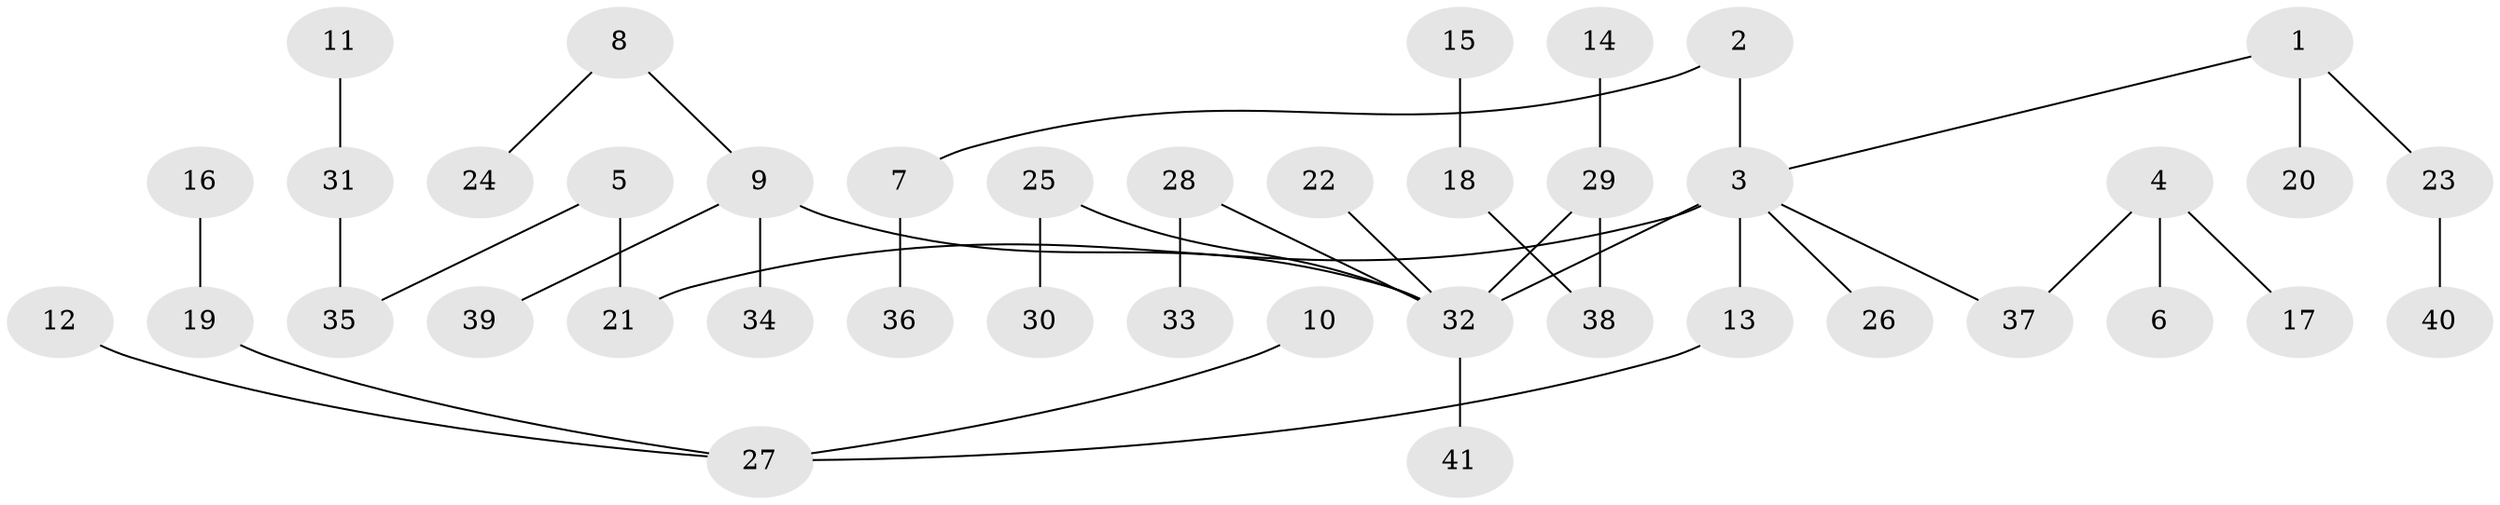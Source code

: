 // original degree distribution, {2: 0.2682926829268293, 7: 0.012195121951219513, 3: 0.1951219512195122, 4: 0.04878048780487805, 5: 0.024390243902439025, 1: 0.45121951219512196}
// Generated by graph-tools (version 1.1) at 2025/26/03/09/25 03:26:25]
// undirected, 41 vertices, 40 edges
graph export_dot {
graph [start="1"]
  node [color=gray90,style=filled];
  1;
  2;
  3;
  4;
  5;
  6;
  7;
  8;
  9;
  10;
  11;
  12;
  13;
  14;
  15;
  16;
  17;
  18;
  19;
  20;
  21;
  22;
  23;
  24;
  25;
  26;
  27;
  28;
  29;
  30;
  31;
  32;
  33;
  34;
  35;
  36;
  37;
  38;
  39;
  40;
  41;
  1 -- 3 [weight=1.0];
  1 -- 20 [weight=1.0];
  1 -- 23 [weight=1.0];
  2 -- 3 [weight=1.0];
  2 -- 7 [weight=1.0];
  3 -- 13 [weight=1.0];
  3 -- 21 [weight=1.0];
  3 -- 26 [weight=1.0];
  3 -- 32 [weight=1.0];
  3 -- 37 [weight=1.0];
  4 -- 6 [weight=1.0];
  4 -- 17 [weight=1.0];
  4 -- 37 [weight=1.0];
  5 -- 21 [weight=1.0];
  5 -- 35 [weight=1.0];
  7 -- 36 [weight=1.0];
  8 -- 9 [weight=1.0];
  8 -- 24 [weight=1.0];
  9 -- 32 [weight=1.0];
  9 -- 34 [weight=1.0];
  9 -- 39 [weight=1.0];
  10 -- 27 [weight=1.0];
  11 -- 31 [weight=1.0];
  12 -- 27 [weight=1.0];
  13 -- 27 [weight=1.0];
  14 -- 29 [weight=1.0];
  15 -- 18 [weight=1.0];
  16 -- 19 [weight=1.0];
  18 -- 38 [weight=1.0];
  19 -- 27 [weight=1.0];
  22 -- 32 [weight=1.0];
  23 -- 40 [weight=1.0];
  25 -- 30 [weight=1.0];
  25 -- 32 [weight=1.0];
  28 -- 32 [weight=1.0];
  28 -- 33 [weight=1.0];
  29 -- 32 [weight=1.0];
  29 -- 38 [weight=1.0];
  31 -- 35 [weight=1.0];
  32 -- 41 [weight=1.0];
}
